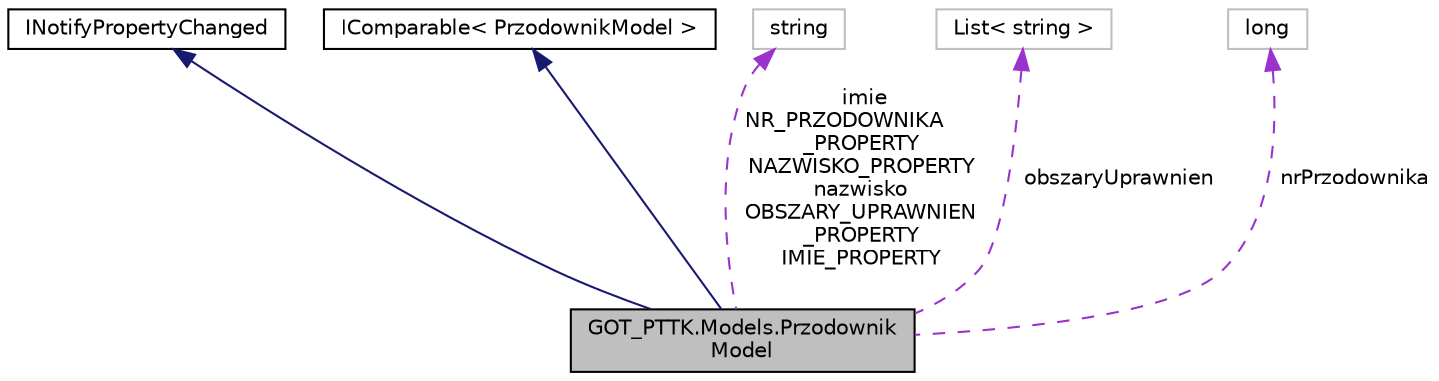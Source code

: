 digraph "GOT_PTTK.Models.PrzodownikModel"
{
 // INTERACTIVE_SVG=YES
  edge [fontname="Helvetica",fontsize="10",labelfontname="Helvetica",labelfontsize="10"];
  node [fontname="Helvetica",fontsize="10",shape=record];
  Node3 [label="GOT_PTTK.Models.Przodownik\lModel",height=0.2,width=0.4,color="black", fillcolor="grey75", style="filled", fontcolor="black"];
  Node4 -> Node3 [dir="back",color="midnightblue",fontsize="10",style="solid",fontname="Helvetica"];
  Node4 [label="INotifyPropertyChanged",height=0.2,width=0.4,color="black", fillcolor="white", style="filled",URL="$class_i_notify_property_changed.html"];
  Node5 -> Node3 [dir="back",color="midnightblue",fontsize="10",style="solid",fontname="Helvetica"];
  Node5 [label="IComparable\< PrzodownikModel \>",height=0.2,width=0.4,color="black", fillcolor="white", style="filled",URL="$class_i_comparable.html"];
  Node6 -> Node3 [dir="back",color="darkorchid3",fontsize="10",style="dashed",label=" imie\nNR_PRZODOWNIKA\l_PROPERTY\nNAZWISKO_PROPERTY\nnazwisko\nOBSZARY_UPRAWNIEN\l_PROPERTY\nIMIE_PROPERTY" ,fontname="Helvetica"];
  Node6 [label="string",height=0.2,width=0.4,color="grey75", fillcolor="white", style="filled"];
  Node7 -> Node3 [dir="back",color="darkorchid3",fontsize="10",style="dashed",label=" obszaryUprawnien" ,fontname="Helvetica"];
  Node7 [label="List\< string \>",height=0.2,width=0.4,color="grey75", fillcolor="white", style="filled"];
  Node8 -> Node3 [dir="back",color="darkorchid3",fontsize="10",style="dashed",label=" nrPrzodownika" ,fontname="Helvetica"];
  Node8 [label="long",height=0.2,width=0.4,color="grey75", fillcolor="white", style="filled"];
}
